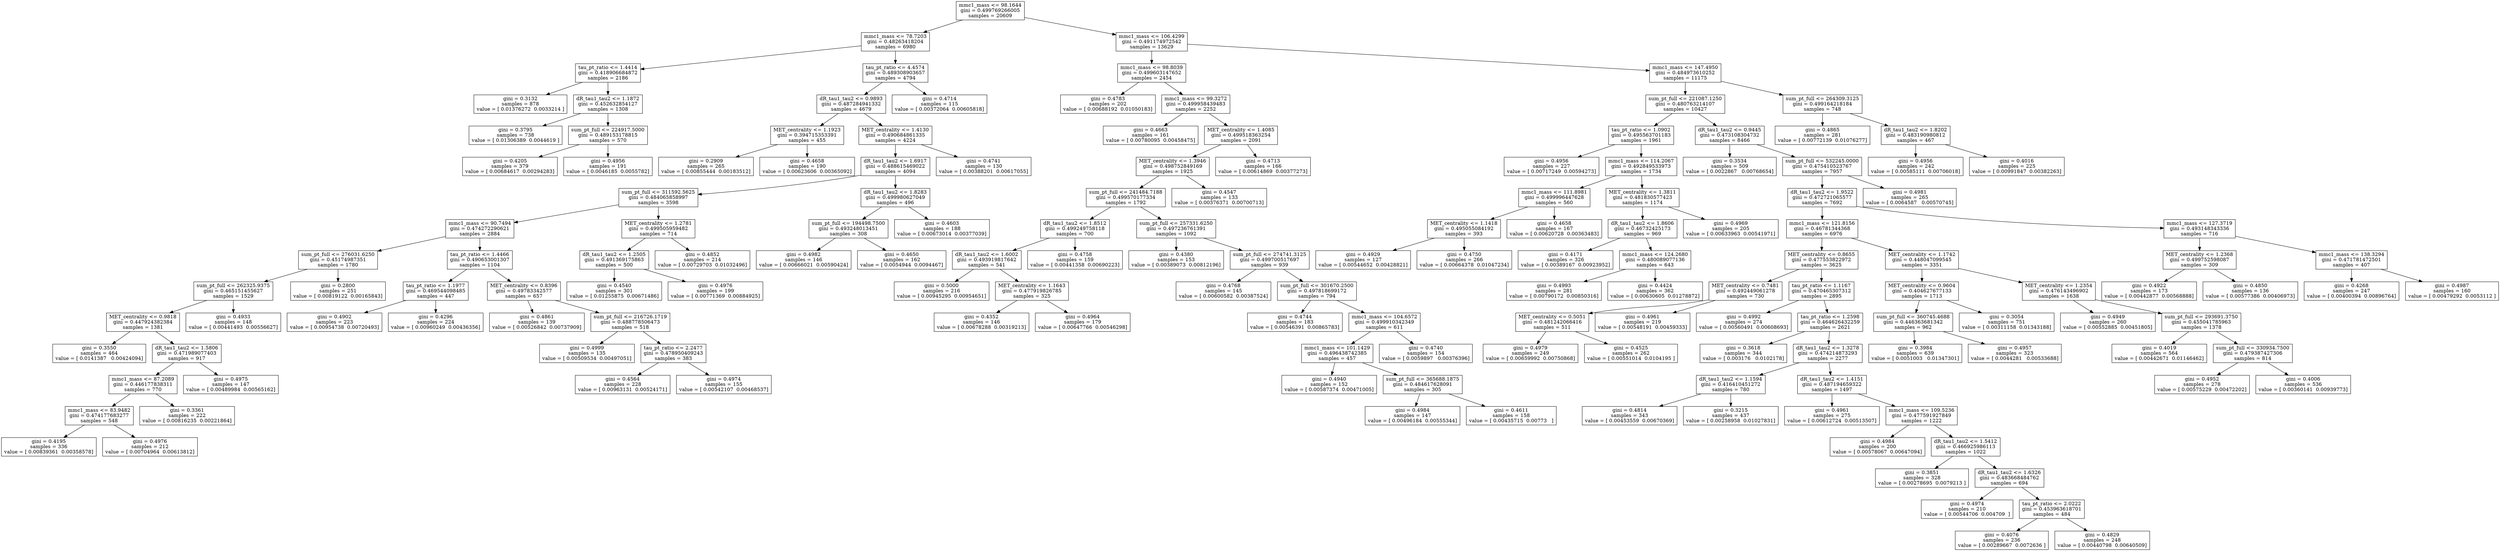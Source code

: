 digraph Tree {
0 [label="mmc1_mass <= 98.1644\ngini = 0.499769266005\nsamples = 20609", shape="box"] ;
1 [label="mmc1_mass <= 78.7203\ngini = 0.48263418204\nsamples = 6980", shape="box"] ;
0 -> 1 ;
2 [label="tau_pt_ratio <= 1.4414\ngini = 0.418906684872\nsamples = 2186", shape="box"] ;
1 -> 2 ;
3 [label="gini = 0.3132\nsamples = 878\nvalue = [ 0.01376272  0.0033214 ]", shape="box"] ;
2 -> 3 ;
4 [label="dR_tau1_tau2 <= 1.1872\ngini = 0.452632854127\nsamples = 1308", shape="box"] ;
2 -> 4 ;
5 [label="gini = 0.3795\nsamples = 738\nvalue = [ 0.01306389  0.0044619 ]", shape="box"] ;
4 -> 5 ;
6 [label="sum_pt_full <= 224917.5000\ngini = 0.489153178815\nsamples = 570", shape="box"] ;
4 -> 6 ;
7 [label="gini = 0.4205\nsamples = 379\nvalue = [ 0.00684617  0.00294283]", shape="box"] ;
6 -> 7 ;
8 [label="gini = 0.4956\nsamples = 191\nvalue = [ 0.0046185  0.0055782]", shape="box"] ;
6 -> 8 ;
9 [label="tau_pt_ratio <= 4.4574\ngini = 0.489308903657\nsamples = 4794", shape="box"] ;
1 -> 9 ;
10 [label="dR_tau1_tau2 <= 0.9893\ngini = 0.487284941332\nsamples = 4679", shape="box"] ;
9 -> 10 ;
11 [label="MET_centrality <= 1.1923\ngini = 0.394715353391\nsamples = 455", shape="box"] ;
10 -> 11 ;
12 [label="gini = 0.2909\nsamples = 265\nvalue = [ 0.00855444  0.00183512]", shape="box"] ;
11 -> 12 ;
13 [label="gini = 0.4658\nsamples = 190\nvalue = [ 0.00623606  0.00365092]", shape="box"] ;
11 -> 13 ;
14 [label="MET_centrality <= 1.4130\ngini = 0.490684861335\nsamples = 4224", shape="box"] ;
10 -> 14 ;
15 [label="dR_tau1_tau2 <= 1.6917\ngini = 0.488615469022\nsamples = 4094", shape="box"] ;
14 -> 15 ;
16 [label="sum_pt_full <= 311592.5625\ngini = 0.484065858997\nsamples = 3598", shape="box"] ;
15 -> 16 ;
17 [label="mmc1_mass <= 90.7494\ngini = 0.474272290621\nsamples = 2884", shape="box"] ;
16 -> 17 ;
18 [label="sum_pt_full <= 276031.6250\ngini = 0.45174987351\nsamples = 1780", shape="box"] ;
17 -> 18 ;
19 [label="sum_pt_full <= 262325.9375\ngini = 0.465151455627\nsamples = 1529", shape="box"] ;
18 -> 19 ;
20 [label="MET_centrality <= 0.9818\ngini = 0.447924382384\nsamples = 1381", shape="box"] ;
19 -> 20 ;
21 [label="gini = 0.3550\nsamples = 464\nvalue = [ 0.0141387   0.00424094]", shape="box"] ;
20 -> 21 ;
22 [label="dR_tau1_tau2 <= 1.5806\ngini = 0.471989077403\nsamples = 917", shape="box"] ;
20 -> 22 ;
23 [label="mmc1_mass <= 87.2089\ngini = 0.446177838311\nsamples = 770", shape="box"] ;
22 -> 23 ;
24 [label="mmc1_mass <= 83.9482\ngini = 0.474177683277\nsamples = 548", shape="box"] ;
23 -> 24 ;
25 [label="gini = 0.4195\nsamples = 336\nvalue = [ 0.00839361  0.00358578]", shape="box"] ;
24 -> 25 ;
26 [label="gini = 0.4976\nsamples = 212\nvalue = [ 0.00704964  0.00613812]", shape="box"] ;
24 -> 26 ;
27 [label="gini = 0.3361\nsamples = 222\nvalue = [ 0.00816235  0.00221864]", shape="box"] ;
23 -> 27 ;
28 [label="gini = 0.4975\nsamples = 147\nvalue = [ 0.00489984  0.00565162]", shape="box"] ;
22 -> 28 ;
29 [label="gini = 0.4933\nsamples = 148\nvalue = [ 0.00441493  0.00556627]", shape="box"] ;
19 -> 29 ;
30 [label="gini = 0.2800\nsamples = 251\nvalue = [ 0.00819122  0.00165843]", shape="box"] ;
18 -> 30 ;
31 [label="tau_pt_ratio <= 1.4466\ngini = 0.490653001307\nsamples = 1104", shape="box"] ;
17 -> 31 ;
32 [label="tau_pt_ratio <= 1.1977\ngini = 0.469544098485\nsamples = 447", shape="box"] ;
31 -> 32 ;
33 [label="gini = 0.4902\nsamples = 223\nvalue = [ 0.00954738  0.00720493]", shape="box"] ;
32 -> 33 ;
34 [label="gini = 0.4296\nsamples = 224\nvalue = [ 0.00960249  0.00436356]", shape="box"] ;
32 -> 34 ;
35 [label="MET_centrality <= 0.8396\ngini = 0.49783342577\nsamples = 657", shape="box"] ;
31 -> 35 ;
36 [label="gini = 0.4861\nsamples = 139\nvalue = [ 0.00526842  0.00737909]", shape="box"] ;
35 -> 36 ;
37 [label="sum_pt_full <= 216726.1719\ngini = 0.488778506473\nsamples = 518", shape="box"] ;
35 -> 37 ;
38 [label="gini = 0.4999\nsamples = 135\nvalue = [ 0.00509534  0.00497051]", shape="box"] ;
37 -> 38 ;
39 [label="tau_pt_ratio <= 2.2477\ngini = 0.478950409243\nsamples = 383", shape="box"] ;
37 -> 39 ;
40 [label="gini = 0.4564\nsamples = 228\nvalue = [ 0.00963131  0.00524171]", shape="box"] ;
39 -> 40 ;
41 [label="gini = 0.4974\nsamples = 155\nvalue = [ 0.00542107  0.00468537]", shape="box"] ;
39 -> 41 ;
42 [label="MET_centrality <= 1.2781\ngini = 0.499505959482\nsamples = 714", shape="box"] ;
16 -> 42 ;
43 [label="dR_tau1_tau2 <= 1.2505\ngini = 0.491369175863\nsamples = 500", shape="box"] ;
42 -> 43 ;
44 [label="gini = 0.4540\nsamples = 301\nvalue = [ 0.01255875  0.00671486]", shape="box"] ;
43 -> 44 ;
45 [label="gini = 0.4976\nsamples = 199\nvalue = [ 0.00771369  0.00884925]", shape="box"] ;
43 -> 45 ;
46 [label="gini = 0.4852\nsamples = 214\nvalue = [ 0.00729703  0.01032496]", shape="box"] ;
42 -> 46 ;
47 [label="dR_tau1_tau2 <= 1.8283\ngini = 0.499980627049\nsamples = 496", shape="box"] ;
15 -> 47 ;
48 [label="sum_pt_full <= 194498.7500\ngini = 0.493248013451\nsamples = 308", shape="box"] ;
47 -> 48 ;
49 [label="gini = 0.4982\nsamples = 146\nvalue = [ 0.00666021  0.00590424]", shape="box"] ;
48 -> 49 ;
50 [label="gini = 0.4650\nsamples = 162\nvalue = [ 0.0054944  0.0094467]", shape="box"] ;
48 -> 50 ;
51 [label="gini = 0.4603\nsamples = 188\nvalue = [ 0.00673014  0.00377039]", shape="box"] ;
47 -> 51 ;
52 [label="gini = 0.4741\nsamples = 130\nvalue = [ 0.00388201  0.00617055]", shape="box"] ;
14 -> 52 ;
53 [label="gini = 0.4714\nsamples = 115\nvalue = [ 0.00372064  0.00605818]", shape="box"] ;
9 -> 53 ;
54 [label="mmc1_mass <= 106.4299\ngini = 0.491174972542\nsamples = 13629", shape="box"] ;
0 -> 54 ;
55 [label="mmc1_mass <= 98.8039\ngini = 0.499603147652\nsamples = 2454", shape="box"] ;
54 -> 55 ;
56 [label="gini = 0.4783\nsamples = 202\nvalue = [ 0.00688192  0.01050183]", shape="box"] ;
55 -> 56 ;
57 [label="mmc1_mass <= 99.3272\ngini = 0.499958439483\nsamples = 2252", shape="box"] ;
55 -> 57 ;
58 [label="gini = 0.4663\nsamples = 161\nvalue = [ 0.00780095  0.00458475]", shape="box"] ;
57 -> 58 ;
59 [label="MET_centrality <= 1.4085\ngini = 0.499518363254\nsamples = 2091", shape="box"] ;
57 -> 59 ;
60 [label="MET_centrality <= 1.3946\ngini = 0.498752849169\nsamples = 1925", shape="box"] ;
59 -> 60 ;
61 [label="sum_pt_full <= 241484.7188\ngini = 0.499570177334\nsamples = 1792", shape="box"] ;
60 -> 61 ;
62 [label="dR_tau1_tau2 <= 1.8512\ngini = 0.499249758118\nsamples = 700", shape="box"] ;
61 -> 62 ;
63 [label="dR_tau1_tau2 <= 1.6002\ngini = 0.493919817642\nsamples = 541", shape="box"] ;
62 -> 63 ;
64 [label="gini = 0.5000\nsamples = 216\nvalue = [ 0.00945295  0.00954651]", shape="box"] ;
63 -> 64 ;
65 [label="MET_centrality <= 1.1643\ngini = 0.477919826785\nsamples = 325", shape="box"] ;
63 -> 65 ;
66 [label="gini = 0.4352\nsamples = 146\nvalue = [ 0.00678288  0.00319213]", shape="box"] ;
65 -> 66 ;
67 [label="gini = 0.4964\nsamples = 179\nvalue = [ 0.00647766  0.00546298]", shape="box"] ;
65 -> 67 ;
68 [label="gini = 0.4758\nsamples = 159\nvalue = [ 0.00441358  0.00690223]", shape="box"] ;
62 -> 68 ;
69 [label="sum_pt_full <= 257331.6250\ngini = 0.497236761391\nsamples = 1092", shape="box"] ;
61 -> 69 ;
70 [label="gini = 0.4380\nsamples = 153\nvalue = [ 0.00389073  0.00812196]", shape="box"] ;
69 -> 70 ;
71 [label="sum_pt_full <= 274741.3125\ngini = 0.499700517697\nsamples = 939", shape="box"] ;
69 -> 71 ;
72 [label="gini = 0.4768\nsamples = 145\nvalue = [ 0.00600582  0.00387524]", shape="box"] ;
71 -> 72 ;
73 [label="sum_pt_full <= 301670.2500\ngini = 0.497818699172\nsamples = 794", shape="box"] ;
71 -> 73 ;
74 [label="gini = 0.4744\nsamples = 183\nvalue = [ 0.00546391  0.00865783]", shape="box"] ;
73 -> 74 ;
75 [label="mmc1_mass <= 104.6572\ngini = 0.499910342349\nsamples = 611", shape="box"] ;
73 -> 75 ;
76 [label="mmc1_mass <= 101.1429\ngini = 0.496438742385\nsamples = 457", shape="box"] ;
75 -> 76 ;
77 [label="gini = 0.4940\nsamples = 152\nvalue = [ 0.00587374  0.00471005]", shape="box"] ;
76 -> 77 ;
78 [label="sum_pt_full <= 365688.1875\ngini = 0.484617628091\nsamples = 305", shape="box"] ;
76 -> 78 ;
79 [label="gini = 0.4984\nsamples = 147\nvalue = [ 0.00496184  0.00555344]", shape="box"] ;
78 -> 79 ;
80 [label="gini = 0.4611\nsamples = 158\nvalue = [ 0.00435715  0.00773   ]", shape="box"] ;
78 -> 80 ;
81 [label="gini = 0.4740\nsamples = 154\nvalue = [ 0.0059897   0.00376396]", shape="box"] ;
75 -> 81 ;
82 [label="gini = 0.4547\nsamples = 133\nvalue = [ 0.00376371  0.00700713]", shape="box"] ;
60 -> 82 ;
83 [label="gini = 0.4713\nsamples = 166\nvalue = [ 0.00614869  0.00377273]", shape="box"] ;
59 -> 83 ;
84 [label="mmc1_mass <= 147.4950\ngini = 0.484973610252\nsamples = 11175", shape="box"] ;
54 -> 84 ;
85 [label="sum_pt_full <= 221087.1250\ngini = 0.480763214107\nsamples = 10427", shape="box"] ;
84 -> 85 ;
86 [label="tau_pt_ratio <= 1.0902\ngini = 0.495563701183\nsamples = 1961", shape="box"] ;
85 -> 86 ;
87 [label="gini = 0.4956\nsamples = 227\nvalue = [ 0.00717249  0.00594273]", shape="box"] ;
86 -> 87 ;
88 [label="mmc1_mass <= 114.2067\ngini = 0.492849533973\nsamples = 1734", shape="box"] ;
86 -> 88 ;
89 [label="mmc1_mass <= 111.8981\ngini = 0.499996447628\nsamples = 560", shape="box"] ;
88 -> 89 ;
90 [label="MET_centrality <= 1.1418\ngini = 0.495055084192\nsamples = 393", shape="box"] ;
89 -> 90 ;
91 [label="gini = 0.4929\nsamples = 127\nvalue = [ 0.00544652  0.00428821]", shape="box"] ;
90 -> 91 ;
92 [label="gini = 0.4750\nsamples = 266\nvalue = [ 0.00664378  0.01047234]", shape="box"] ;
90 -> 92 ;
93 [label="gini = 0.4658\nsamples = 167\nvalue = [ 0.00620728  0.00363483]", shape="box"] ;
89 -> 93 ;
94 [label="MET_centrality <= 1.3811\ngini = 0.481830577423\nsamples = 1174", shape="box"] ;
88 -> 94 ;
95 [label="dR_tau1_tau2 <= 1.8606\ngini = 0.46732425173\nsamples = 969", shape="box"] ;
94 -> 95 ;
96 [label="gini = 0.4171\nsamples = 326\nvalue = [ 0.00389167  0.00923952]", shape="box"] ;
95 -> 96 ;
97 [label="mmc1_mass <= 124.2680\ngini = 0.480089077136\nsamples = 643", shape="box"] ;
95 -> 97 ;
98 [label="gini = 0.4993\nsamples = 281\nvalue = [ 0.00790172  0.00850316]", shape="box"] ;
97 -> 98 ;
99 [label="gini = 0.4424\nsamples = 362\nvalue = [ 0.00630605  0.01278872]", shape="box"] ;
97 -> 99 ;
100 [label="gini = 0.4969\nsamples = 205\nvalue = [ 0.00633963  0.00541971]", shape="box"] ;
94 -> 100 ;
101 [label="dR_tau1_tau2 <= 0.9445\ngini = 0.473108304732\nsamples = 8466", shape="box"] ;
85 -> 101 ;
102 [label="gini = 0.3534\nsamples = 509\nvalue = [ 0.0022867   0.00768654]", shape="box"] ;
101 -> 102 ;
103 [label="sum_pt_full <= 532245.0000\ngini = 0.475410523767\nsamples = 7957", shape="box"] ;
101 -> 103 ;
104 [label="dR_tau1_tau2 <= 1.9522\ngini = 0.472721065577\nsamples = 7692", shape="box"] ;
103 -> 104 ;
105 [label="mmc1_mass <= 121.8156\ngini = 0.46781344368\nsamples = 6976", shape="box"] ;
104 -> 105 ;
106 [label="MET_centrality <= 0.8655\ngini = 0.477553822972\nsamples = 3625", shape="box"] ;
105 -> 106 ;
107 [label="MET_centrality <= 0.7481\ngini = 0.492449061278\nsamples = 730", shape="box"] ;
106 -> 107 ;
108 [label="MET_centrality <= 0.5051\ngini = 0.481242066416\nsamples = 511", shape="box"] ;
107 -> 108 ;
109 [label="gini = 0.4979\nsamples = 249\nvalue = [ 0.00659992  0.00750868]", shape="box"] ;
108 -> 109 ;
110 [label="gini = 0.4525\nsamples = 262\nvalue = [ 0.00551014  0.0104195 ]", shape="box"] ;
108 -> 110 ;
111 [label="gini = 0.4961\nsamples = 219\nvalue = [ 0.00548191  0.00459333]", shape="box"] ;
107 -> 111 ;
112 [label="tau_pt_ratio <= 1.1167\ngini = 0.470465307312\nsamples = 2895", shape="box"] ;
106 -> 112 ;
113 [label="gini = 0.4992\nsamples = 274\nvalue = [ 0.00560491  0.00608693]", shape="box"] ;
112 -> 113 ;
114 [label="tau_pt_ratio <= 1.2598\ngini = 0.464626432259\nsamples = 2621", shape="box"] ;
112 -> 114 ;
115 [label="gini = 0.3618\nsamples = 344\nvalue = [ 0.003176   0.0102178]", shape="box"] ;
114 -> 115 ;
116 [label="dR_tau1_tau2 <= 1.3278\ngini = 0.474214873293\nsamples = 2277", shape="box"] ;
114 -> 116 ;
117 [label="dR_tau1_tau2 <= 1.1594\ngini = 0.416410451272\nsamples = 780", shape="box"] ;
116 -> 117 ;
118 [label="gini = 0.4814\nsamples = 343\nvalue = [ 0.00453559  0.00670369]", shape="box"] ;
117 -> 118 ;
119 [label="gini = 0.3215\nsamples = 437\nvalue = [ 0.00258958  0.01027831]", shape="box"] ;
117 -> 119 ;
120 [label="dR_tau1_tau2 <= 1.4151\ngini = 0.487194659322\nsamples = 1497", shape="box"] ;
116 -> 120 ;
121 [label="gini = 0.4961\nsamples = 275\nvalue = [ 0.00612724  0.00513507]", shape="box"] ;
120 -> 121 ;
122 [label="mmc1_mass <= 109.5236\ngini = 0.477591927849\nsamples = 1222", shape="box"] ;
120 -> 122 ;
123 [label="gini = 0.4984\nsamples = 200\nvalue = [ 0.00578067  0.00647094]", shape="box"] ;
122 -> 123 ;
124 [label="dR_tau1_tau2 <= 1.5412\ngini = 0.466925986113\nsamples = 1022", shape="box"] ;
122 -> 124 ;
125 [label="gini = 0.3851\nsamples = 328\nvalue = [ 0.00278695  0.0079213 ]", shape="box"] ;
124 -> 125 ;
126 [label="dR_tau1_tau2 <= 1.6326\ngini = 0.483668484762\nsamples = 694", shape="box"] ;
124 -> 126 ;
127 [label="gini = 0.4974\nsamples = 210\nvalue = [ 0.00544706  0.004709  ]", shape="box"] ;
126 -> 127 ;
128 [label="tau_pt_ratio <= 2.0222\ngini = 0.453963618701\nsamples = 484", shape="box"] ;
126 -> 128 ;
129 [label="gini = 0.4076\nsamples = 236\nvalue = [ 0.00289667  0.0072636 ]", shape="box"] ;
128 -> 129 ;
130 [label="gini = 0.4829\nsamples = 248\nvalue = [ 0.00440798  0.00640509]", shape="box"] ;
128 -> 130 ;
131 [label="MET_centrality <= 1.1742\ngini = 0.448047099545\nsamples = 3351", shape="box"] ;
105 -> 131 ;
132 [label="MET_centrality <= 0.9604\ngini = 0.404627677133\nsamples = 1713", shape="box"] ;
131 -> 132 ;
133 [label="sum_pt_full <= 360745.4688\ngini = 0.446363681342\nsamples = 962", shape="box"] ;
132 -> 133 ;
134 [label="gini = 0.3984\nsamples = 639\nvalue = [ 0.0051003   0.01347301]", shape="box"] ;
133 -> 134 ;
135 [label="gini = 0.4957\nsamples = 323\nvalue = [ 0.0044281   0.00533688]", shape="box"] ;
133 -> 135 ;
136 [label="gini = 0.3054\nsamples = 751\nvalue = [ 0.00311158  0.01343188]", shape="box"] ;
132 -> 136 ;
137 [label="MET_centrality <= 1.2354\ngini = 0.476143496902\nsamples = 1638", shape="box"] ;
131 -> 137 ;
138 [label="gini = 0.4949\nsamples = 260\nvalue = [ 0.00552885  0.00451805]", shape="box"] ;
137 -> 138 ;
139 [label="sum_pt_full <= 293691.3750\ngini = 0.455041785963\nsamples = 1378", shape="box"] ;
137 -> 139 ;
140 [label="gini = 0.4019\nsamples = 564\nvalue = [ 0.00442671  0.01146462]", shape="box"] ;
139 -> 140 ;
141 [label="sum_pt_full <= 330934.7500\ngini = 0.479387427306\nsamples = 814", shape="box"] ;
139 -> 141 ;
142 [label="gini = 0.4952\nsamples = 278\nvalue = [ 0.00575229  0.00472202]", shape="box"] ;
141 -> 142 ;
143 [label="gini = 0.4006\nsamples = 536\nvalue = [ 0.00360141  0.00939773]", shape="box"] ;
141 -> 143 ;
144 [label="mmc1_mass <= 127.3719\ngini = 0.493148343336\nsamples = 716", shape="box"] ;
104 -> 144 ;
145 [label="MET_centrality <= 1.2368\ngini = 0.499752598087\nsamples = 309", shape="box"] ;
144 -> 145 ;
146 [label="gini = 0.4922\nsamples = 173\nvalue = [ 0.00442877  0.00568888]", shape="box"] ;
145 -> 146 ;
147 [label="gini = 0.4850\nsamples = 136\nvalue = [ 0.00577386  0.00406973]", shape="box"] ;
145 -> 147 ;
148 [label="mmc1_mass <= 138.3294\ngini = 0.471781472501\nsamples = 407", shape="box"] ;
144 -> 148 ;
149 [label="gini = 0.4268\nsamples = 247\nvalue = [ 0.00400394  0.00896764]", shape="box"] ;
148 -> 149 ;
150 [label="gini = 0.4987\nsamples = 160\nvalue = [ 0.00479292  0.0053112 ]", shape="box"] ;
148 -> 150 ;
151 [label="gini = 0.4981\nsamples = 265\nvalue = [ 0.0064587   0.00570745]", shape="box"] ;
103 -> 151 ;
152 [label="sum_pt_full <= 264309.3125\ngini = 0.499164218184\nsamples = 748", shape="box"] ;
84 -> 152 ;
153 [label="gini = 0.4865\nsamples = 281\nvalue = [ 0.00772139  0.01076277]", shape="box"] ;
152 -> 153 ;
154 [label="dR_tau1_tau2 <= 1.8202\ngini = 0.483190980812\nsamples = 467", shape="box"] ;
152 -> 154 ;
155 [label="gini = 0.4956\nsamples = 242\nvalue = [ 0.00585111  0.00706018]", shape="box"] ;
154 -> 155 ;
156 [label="gini = 0.4016\nsamples = 225\nvalue = [ 0.00991847  0.00382263]", shape="box"] ;
154 -> 156 ;
}